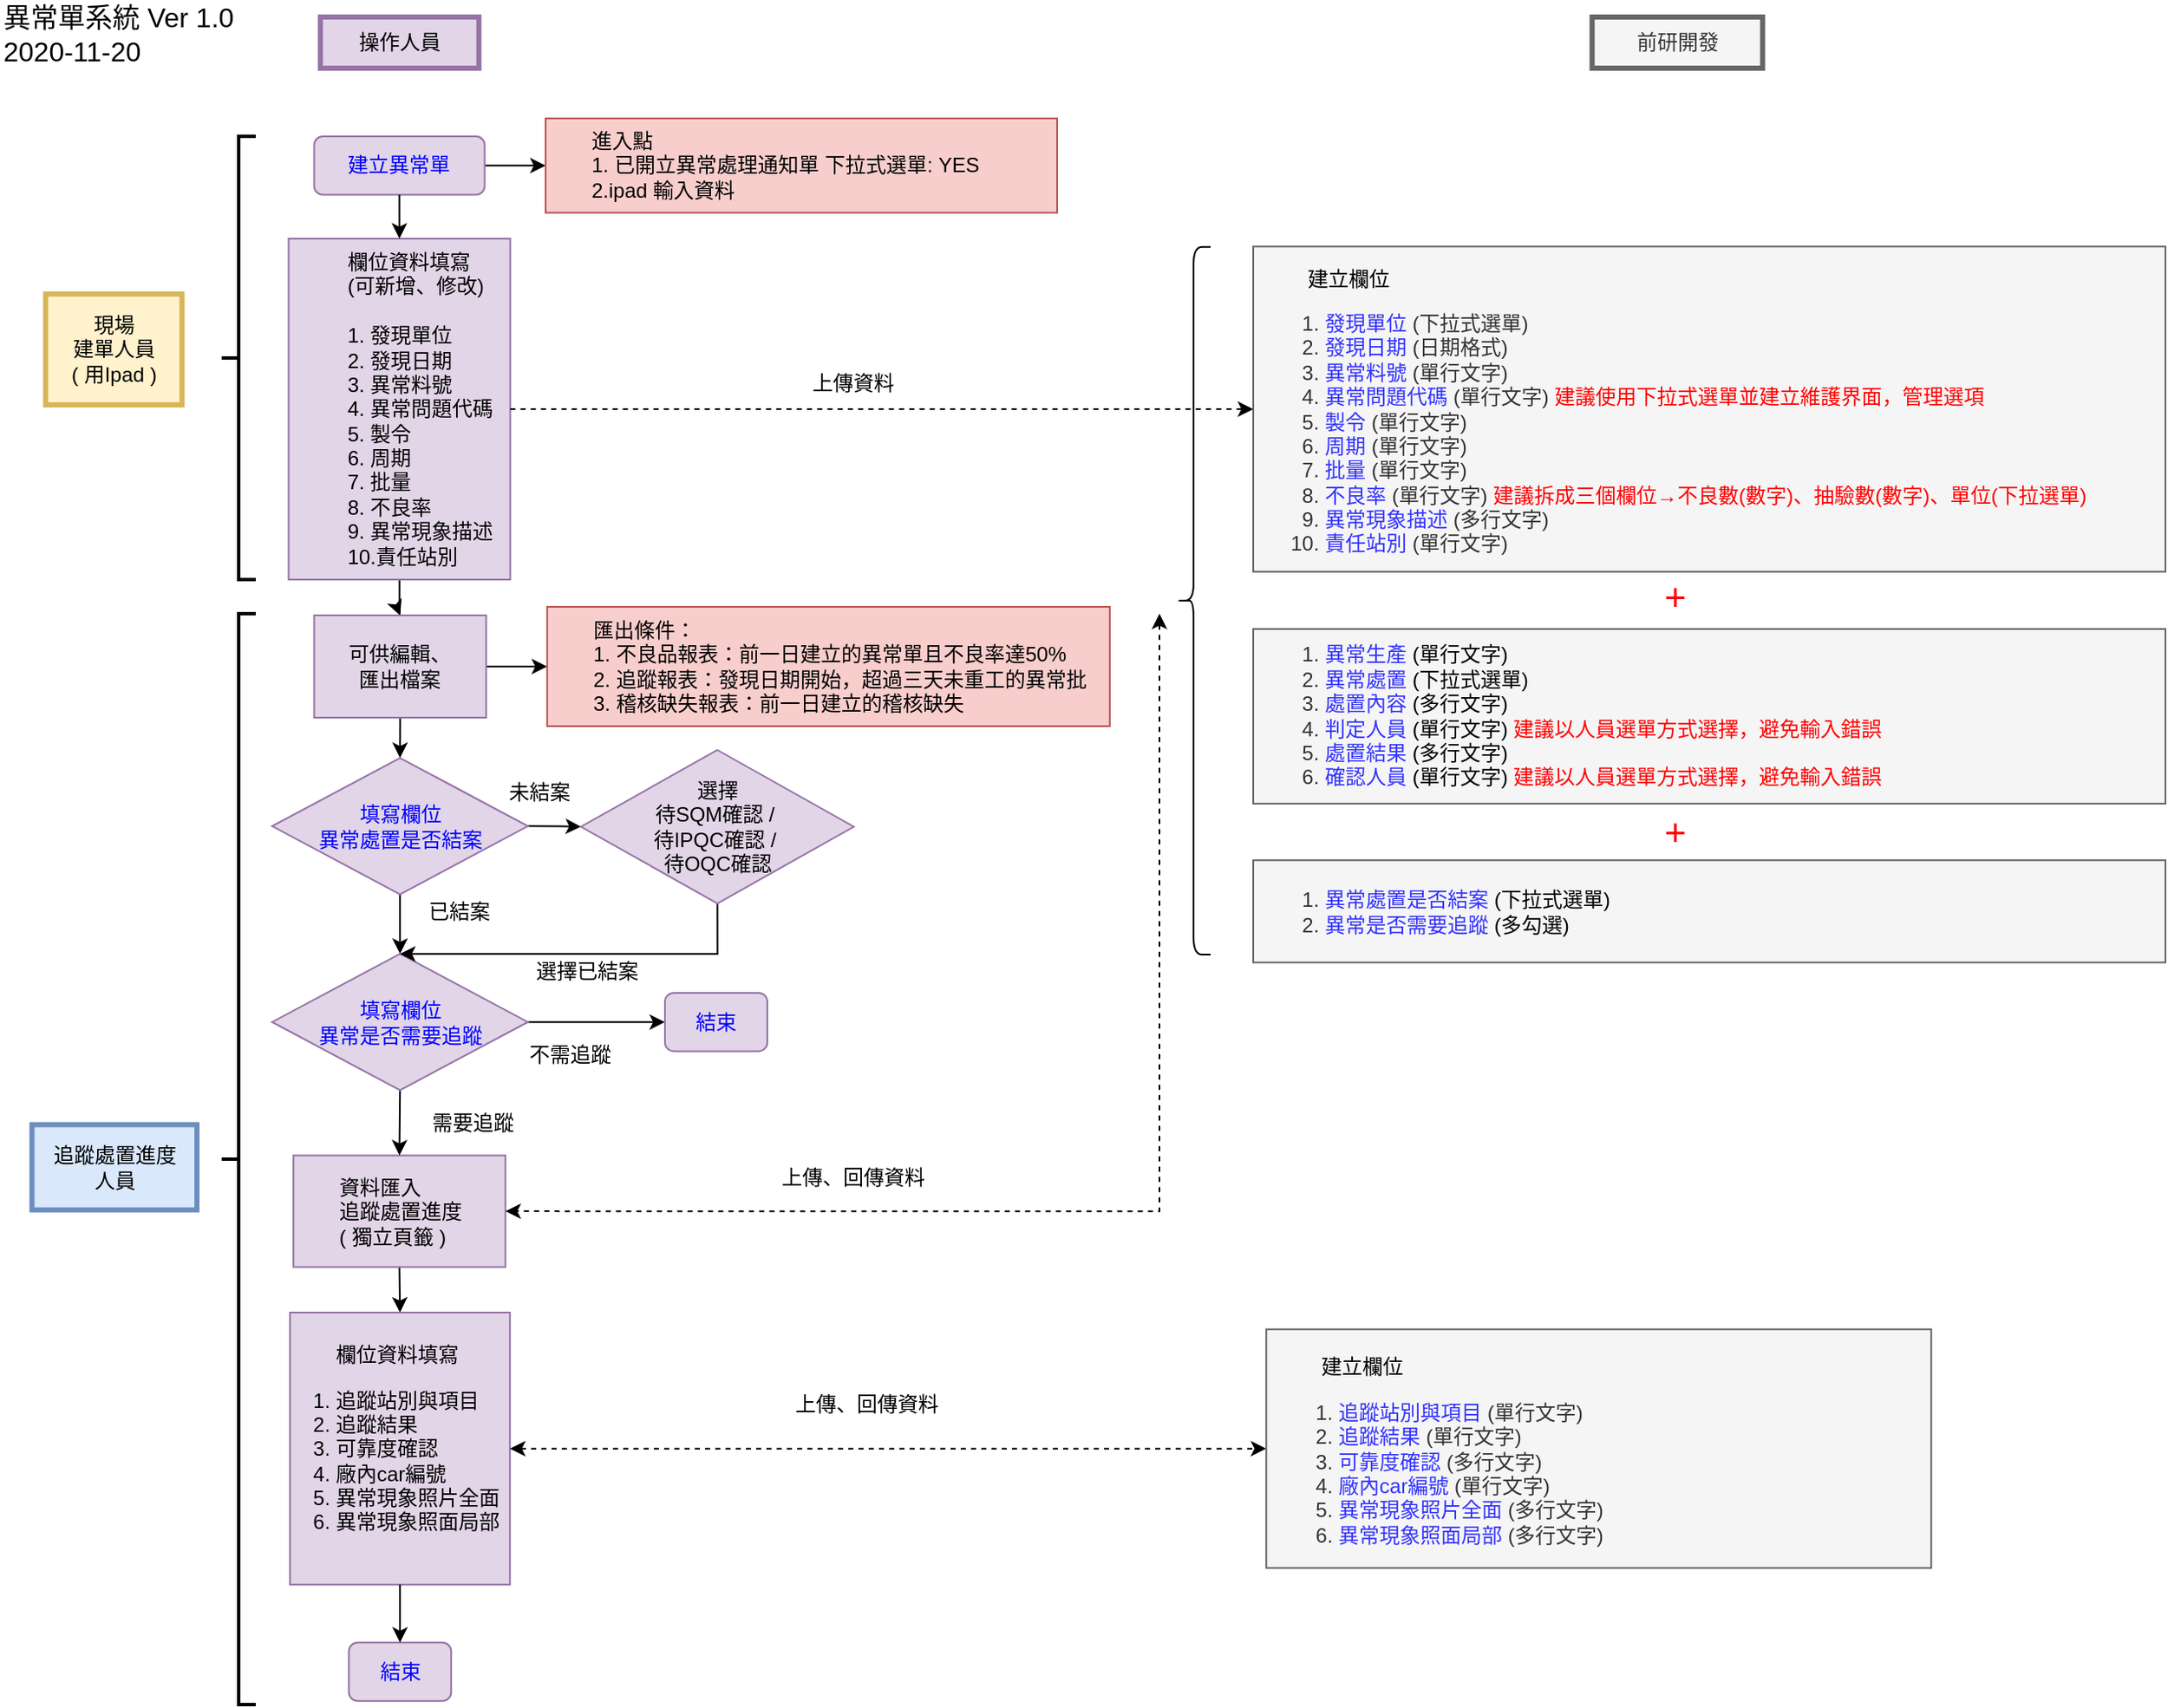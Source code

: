 <mxfile version="13.10.0" type="github"><diagram id="C5RBs43oDa-KdzZeNtuy" name="Page-1"><mxGraphModel dx="1414" dy="705" grid="1" gridSize="10" guides="1" tooltips="1" connect="1" arrows="1" fold="1" page="1" pageScale="1" pageWidth="827" pageHeight="1169" math="0" shadow="0"><root><mxCell id="WIyWlLk6GJQsqaUBKTNV-0"/><mxCell id="WIyWlLk6GJQsqaUBKTNV-1" parent="WIyWlLk6GJQsqaUBKTNV-0"/><mxCell id="Eh5jYCoMW4ihjGhhxJcw-121" value="前研開發" style="text;html=1;strokeColor=#666666;fillColor=#f5f5f5;align=center;verticalAlign=middle;whiteSpace=wrap;rounded=0;strokeWidth=3;fontColor=#333333;" parent="WIyWlLk6GJQsqaUBKTNV-1" vertex="1"><mxGeometry x="973.75" y="50.0" width="100" height="30" as="geometry"/></mxCell><mxCell id="Eh5jYCoMW4ihjGhhxJcw-122" value="&lt;span lang=&quot;EN-US&quot; style=&quot;font-size: 16px&quot;&gt;&lt;span class=&quot;926482506-07022020&quot; style=&quot;font-size: 16px&quot;&gt;異常單系統&amp;nbsp;&lt;/span&gt;&lt;/span&gt;Ver 1.0&lt;br style=&quot;font-size: 16px&quot;&gt;2020-11-20" style="text;html=1;align=left;verticalAlign=middle;resizable=0;points=[];autosize=1;fontSize=16;" parent="WIyWlLk6GJQsqaUBKTNV-1" vertex="1"><mxGeometry x="40" y="40" width="150" height="40" as="geometry"/></mxCell><mxCell id="Eh5jYCoMW4ihjGhhxJcw-124" value="操作人員" style="rounded=0;whiteSpace=wrap;html=1;align=center;labelBorderColor=none;fillColor=#e1d5e7;strokeColor=#9673a6;strokeWidth=3;" parent="WIyWlLk6GJQsqaUBKTNV-1" vertex="1"><mxGeometry x="227.88" y="50.0" width="93" height="30" as="geometry"/></mxCell><mxCell id="Eh5jYCoMW4ihjGhhxJcw-125" value="上傳資料" style="text;html=1;align=center;verticalAlign=middle;resizable=0;points=[];autosize=1;fontColor=#000000;" parent="WIyWlLk6GJQsqaUBKTNV-1" vertex="1"><mxGeometry x="510" y="255.44" width="60" height="20" as="geometry"/></mxCell><mxCell id="Eh5jYCoMW4ihjGhhxJcw-126" value="現場&lt;br&gt;建單人員&lt;br&gt;( 用Ipad )" style="text;html=1;strokeColor=#d6b656;fillColor=#fff2cc;align=center;verticalAlign=middle;whiteSpace=wrap;rounded=0;strokeWidth=3;" parent="WIyWlLk6GJQsqaUBKTNV-1" vertex="1"><mxGeometry x="66.75" y="212.5" width="80" height="65" as="geometry"/></mxCell><mxCell id="Eh5jYCoMW4ihjGhhxJcw-127" value="追蹤處置進度&lt;br&gt;人員" style="text;html=1;strokeColor=#6c8ebf;fillColor=#dae8fc;align=center;verticalAlign=middle;whiteSpace=wrap;rounded=0;strokeWidth=3;" parent="WIyWlLk6GJQsqaUBKTNV-1" vertex="1"><mxGeometry x="58.75" y="699.79" width="96.75" height="50" as="geometry"/></mxCell><mxCell id="cUPp4d9u8EF8deKhaHH2-52" style="edgeStyle=none;rounded=0;orthogonalLoop=1;jettySize=auto;html=1;exitX=1;exitY=0.5;exitDx=0;exitDy=0;startArrow=none;startFill=0;endArrow=classic;endFill=1;" parent="WIyWlLk6GJQsqaUBKTNV-1" source="Eh5jYCoMW4ihjGhhxJcw-129" target="cUPp4d9u8EF8deKhaHH2-51" edge="1"><mxGeometry relative="1" as="geometry"/></mxCell><mxCell id="Eh5jYCoMW4ihjGhhxJcw-129" value="&lt;font color=&quot;#0000ff&quot;&gt;建立異常單&lt;/font&gt;" style="rounded=1;whiteSpace=wrap;html=1;strokeColor=#9673a6;strokeWidth=1;align=center;fillColor=#e1d5e7;" parent="WIyWlLk6GJQsqaUBKTNV-1" vertex="1"><mxGeometry x="224.25" y="120" width="100" height="34.26" as="geometry"/></mxCell><mxCell id="Eh5jYCoMW4ihjGhhxJcw-132" value="上傳、回傳資料" style="text;html=1;align=center;verticalAlign=middle;resizable=0;points=[];autosize=1;fontColor=#000000;" parent="WIyWlLk6GJQsqaUBKTNV-1" vertex="1"><mxGeometry x="497.65" y="854" width="100" height="20" as="geometry"/></mxCell><mxCell id="Eh5jYCoMW4ihjGhhxJcw-148" value="&lt;div&gt;&lt;span style=&quot;color: rgb(0 , 0 , 0)&quot;&gt;&amp;nbsp; &amp;nbsp; &amp;nbsp; &amp;nbsp;&amp;nbsp;&lt;/span&gt;&lt;/div&gt;&lt;div&gt;&lt;span style=&quot;color: rgb(0 , 0 , 0)&quot;&gt;&amp;nbsp; &amp;nbsp; &amp;nbsp; &amp;nbsp; &amp;nbsp;建立欄位&lt;/span&gt;&lt;font color=&quot;#3333ff&quot;&gt;&lt;br&gt;&lt;/font&gt;&lt;/div&gt;&lt;ol&gt;&lt;li&gt;&lt;font color=&quot;#3333ff&quot;&gt;發現單位&lt;/font&gt;&lt;font color=&quot;#0000ff&quot;&gt; &lt;/font&gt;(下拉式選單)&lt;/li&gt;&lt;li&gt;&lt;font color=&quot;#3333ff&quot;&gt;發現日期&lt;/font&gt; (日期格式)&lt;/li&gt;&lt;li&gt;&lt;font color=&quot;#3333ff&quot;&gt;異常料號&lt;/font&gt; (單行文字)&lt;/li&gt;&lt;li&gt;&lt;font color=&quot;#3333ff&quot;&gt;異常問題代碼&lt;/font&gt; (單行文字) &lt;font color=&quot;#ff0000&quot;&gt;建議使用下拉式選單並建立維護界面，管理選項&lt;/font&gt;&lt;span lang=&quot;EN-US&quot;&gt;&lt;/span&gt;&lt;/li&gt;&lt;li&gt;&lt;font color=&quot;#3333ff&quot;&gt;製令&lt;/font&gt; (單行文字)&lt;/li&gt;&lt;li&gt;&lt;font color=&quot;#3333ff&quot;&gt;周期&lt;/font&gt; (單行文字)&lt;/li&gt;&lt;li&gt;&lt;font color=&quot;#3333ff&quot;&gt;批量&lt;/font&gt; (單行文字)&lt;/li&gt;&lt;li&gt;&lt;font color=&quot;#3333ff&quot;&gt;不良率&lt;/font&gt; (單行文字) &lt;font color=&quot;#ff0000&quot;&gt;建議拆成三個欄位→不良數&lt;span lang=&quot;EN-US&quot;&gt;(&lt;/span&gt;數字&lt;span lang=&quot;EN-US&quot;&gt;)&lt;/span&gt;、抽驗數&lt;span lang=&quot;EN-US&quot;&gt;(&lt;/span&gt;數字&lt;span lang=&quot;EN-US&quot;&gt;)&lt;/span&gt;、單位&lt;span lang=&quot;EN-US&quot;&gt;(&lt;/span&gt;下拉選單&lt;/font&gt;&lt;span lang=&quot;EN-US&quot;&gt;&lt;font color=&quot;#ff0000&quot;&gt;)&lt;/font&gt;&lt;/span&gt;&lt;/li&gt;&lt;li&gt;&lt;font color=&quot;#3333ff&quot;&gt;異常現象描述&lt;/font&gt; (多行文字)&lt;/li&gt;&lt;li&gt;&lt;font color=&quot;#3333ff&quot;&gt;責任站別&lt;/font&gt; (單行文字)&lt;/li&gt;&lt;/ol&gt;" style="rounded=0;whiteSpace=wrap;html=1;strokeColor=#666666;strokeWidth=1;fontSize=12;align=left;fillColor=#f5f5f5;fontColor=#333333;" parent="WIyWlLk6GJQsqaUBKTNV-1" vertex="1"><mxGeometry x="775" y="184.63" width="535" height="190.74" as="geometry"/></mxCell><mxCell id="Eh5jYCoMW4ihjGhhxJcw-153" style="edgeStyle=orthogonalEdgeStyle;rounded=0;orthogonalLoop=1;jettySize=auto;html=1;exitX=0.5;exitY=1;exitDx=0;exitDy=0;entryX=0.5;entryY=0;entryDx=0;entryDy=0;startArrow=none;startFill=0;endArrow=classic;endFill=1;fontSize=12;fontColor=#FF0000;" parent="WIyWlLk6GJQsqaUBKTNV-1" source="Eh5jYCoMW4ihjGhhxJcw-155" target="Eh5jYCoMW4ihjGhhxJcw-165" edge="1"><mxGeometry relative="1" as="geometry"><mxPoint x="274.38" y="881.32" as="targetPoint"/></mxGeometry></mxCell><mxCell id="Eh5jYCoMW4ihjGhhxJcw-155" value="&lt;blockquote style=&quot;margin: 0 0 0 40px ; border: none ; padding: 0px&quot;&gt;&lt;div&gt;&lt;span style=&quot;white-space: nowrap&quot;&gt;資料匯入&lt;br&gt;追蹤處置進度&lt;br&gt;( 獨立頁籤 )&lt;/span&gt;&lt;/div&gt;&lt;/blockquote&gt;" style="rounded=0;whiteSpace=wrap;html=1;align=left;labelBorderColor=none;fillColor=#e1d5e7;strokeColor=#9673a6;spacingLeft=-15;" parent="WIyWlLk6GJQsqaUBKTNV-1" vertex="1"><mxGeometry x="212.1" y="717.82" width="124.31" height="65.48" as="geometry"/></mxCell><mxCell id="cUPp4d9u8EF8deKhaHH2-12" value="" style="edgeStyle=orthogonalEdgeStyle;rounded=0;orthogonalLoop=1;jettySize=auto;html=1;entryX=0.5;entryY=0;entryDx=0;entryDy=0;" parent="WIyWlLk6GJQsqaUBKTNV-1" source="Eh5jYCoMW4ihjGhhxJcw-158" target="cUPp4d9u8EF8deKhaHH2-53" edge="1"><mxGeometry relative="1" as="geometry"><mxPoint x="274.7" y="402.54" as="targetPoint"/></mxGeometry></mxCell><mxCell id="Eh5jYCoMW4ihjGhhxJcw-158" value="&lt;blockquote style=&quot;margin: 0 0 0 40px ; border: none ; padding: 0px&quot;&gt;&lt;div style=&quot;text-align: left&quot;&gt;&lt;span&gt;欄位資料填寫&lt;/span&gt;&lt;/div&gt;&lt;div style=&quot;text-align: left&quot;&gt;&lt;span&gt;(可新增、修改)&lt;/span&gt;&lt;/div&gt;&lt;div style=&quot;text-align: left&quot;&gt;&lt;span&gt;&lt;br&gt;&lt;/span&gt;&lt;/div&gt;&lt;div style=&quot;text-align: left&quot;&gt;&lt;span&gt;1. 發現單位&lt;/span&gt;&lt;/div&gt;&lt;div style=&quot;text-align: left&quot;&gt;&lt;span&gt;2. 發現日期&lt;/span&gt;&lt;/div&gt;&lt;div style=&quot;text-align: left&quot;&gt;&lt;span&gt;3. 異常料號&lt;/span&gt;&lt;/div&gt;&lt;div style=&quot;text-align: left&quot;&gt;&lt;span&gt;4. 異常問題代碼&lt;/span&gt;&lt;/div&gt;&lt;div style=&quot;text-align: left&quot;&gt;&lt;span&gt;5. 製令&lt;/span&gt;&lt;/div&gt;&lt;div style=&quot;text-align: left&quot;&gt;&lt;span&gt;6. 周期&lt;/span&gt;&lt;/div&gt;&lt;div style=&quot;text-align: left&quot;&gt;&lt;span&gt;7. 批量&lt;/span&gt;&lt;/div&gt;&lt;div style=&quot;text-align: left&quot;&gt;&lt;span&gt;8. 不良率&lt;/span&gt;&lt;/div&gt;&lt;div style=&quot;text-align: left&quot;&gt;&lt;span&gt;9. 異常現象描述&lt;/span&gt;&lt;/div&gt;&lt;div style=&quot;text-align: left&quot;&gt;&lt;span&gt;10.責任站別&lt;/span&gt;&lt;/div&gt;&lt;/blockquote&gt;" style="rounded=0;whiteSpace=wrap;html=1;align=center;labelBorderColor=none;fillColor=#e1d5e7;strokeColor=#9673a6;spacingLeft=-15;" parent="WIyWlLk6GJQsqaUBKTNV-1" vertex="1"><mxGeometry x="209.26" y="180" width="130" height="200" as="geometry"/></mxCell><mxCell id="Eh5jYCoMW4ihjGhhxJcw-165" value="&lt;blockquote style=&quot;margin: 0 0 0 40px ; border: none ; padding: 0px&quot;&gt;&lt;div style=&quot;&quot;&gt;&lt;span style=&quot;white-space: nowrap&quot;&gt;欄位資料填寫&lt;/span&gt;&lt;/div&gt;&lt;/blockquote&gt;&lt;div style=&quot;&quot;&gt;&lt;ol&gt;&lt;li style=&quot;&quot;&gt;追蹤站別與項目&lt;/li&gt;&lt;li style=&quot;&quot;&gt;追蹤結果&lt;/li&gt;&lt;li style=&quot;&quot;&gt;可靠度確認&lt;/li&gt;&lt;li style=&quot;&quot;&gt;廠內car編號&lt;/li&gt;&lt;li style=&quot;&quot;&gt;異常現象照片全面&lt;/li&gt;&lt;li style=&quot;&quot;&gt;異常現象照面局部&lt;/li&gt;&lt;/ol&gt;&lt;/div&gt;" style="rounded=0;whiteSpace=wrap;html=1;align=left;labelBorderColor=none;fillColor=#e1d5e7;strokeColor=#9673a6;spacingLeft=-15;" parent="WIyWlLk6GJQsqaUBKTNV-1" vertex="1"><mxGeometry x="210.1" y="810" width="129" height="159.65" as="geometry"/></mxCell><mxCell id="Eh5jYCoMW4ihjGhhxJcw-221" style="edgeStyle=orthogonalEdgeStyle;rounded=0;orthogonalLoop=1;jettySize=auto;html=1;exitX=0.5;exitY=1;exitDx=0;exitDy=0;entryX=0.5;entryY=0;entryDx=0;entryDy=0;" parent="WIyWlLk6GJQsqaUBKTNV-1" source="Eh5jYCoMW4ihjGhhxJcw-129" target="Eh5jYCoMW4ihjGhhxJcw-158" edge="1"><mxGeometry relative="1" as="geometry"><mxPoint x="274.26" y="194.26" as="sourcePoint"/><mxPoint x="274.25" y="207" as="targetPoint"/></mxGeometry></mxCell><mxCell id="Eh5jYCoMW4ihjGhhxJcw-230" value="" style="strokeWidth=2;html=1;shape=mxgraph.flowchart.annotation_2;align=left;labelPosition=right;pointerEvents=1;" parent="WIyWlLk6GJQsqaUBKTNV-1" vertex="1"><mxGeometry x="170" y="120" width="20" height="260" as="geometry"/></mxCell><mxCell id="Eh5jYCoMW4ihjGhhxJcw-231" value="" style="strokeWidth=2;html=1;shape=mxgraph.flowchart.annotation_2;align=left;labelPosition=right;pointerEvents=1;" parent="WIyWlLk6GJQsqaUBKTNV-1" vertex="1"><mxGeometry x="170" y="400" width="20" height="640" as="geometry"/></mxCell><mxCell id="Eh5jYCoMW4ihjGhhxJcw-249" style="edgeStyle=orthogonalEdgeStyle;rounded=0;orthogonalLoop=1;jettySize=auto;html=1;exitX=0.5;exitY=1;exitDx=0;exitDy=0;entryX=0.5;entryY=0;entryDx=0;entryDy=0;" parent="WIyWlLk6GJQsqaUBKTNV-1" source="Eh5jYCoMW4ihjGhhxJcw-244" target="Eh5jYCoMW4ihjGhhxJcw-248" edge="1"><mxGeometry relative="1" as="geometry"><mxPoint x="274.6" y="589.58" as="targetPoint"/></mxGeometry></mxCell><mxCell id="Eh5jYCoMW4ihjGhhxJcw-254" style="edgeStyle=orthogonalEdgeStyle;rounded=0;orthogonalLoop=1;jettySize=auto;html=1;exitX=1;exitY=0.5;exitDx=0;exitDy=0;" parent="WIyWlLk6GJQsqaUBKTNV-1" source="Eh5jYCoMW4ihjGhhxJcw-244" target="cUPp4d9u8EF8deKhaHH2-3" edge="1"><mxGeometry relative="1" as="geometry"><mxPoint x="380.75" y="524.655" as="targetPoint"/></mxGeometry></mxCell><mxCell id="Eh5jYCoMW4ihjGhhxJcw-244" value="&lt;span style=&quot;color: rgb(0 , 0 , 255)&quot;&gt;填寫欄位&lt;br&gt;異常處置是否結案&lt;/span&gt;" style="rhombus;whiteSpace=wrap;html=1;fillColor=#e1d5e7;strokeColor=#9673a6;" parent="WIyWlLk6GJQsqaUBKTNV-1" vertex="1"><mxGeometry x="199.6" y="484.65" width="150" height="80" as="geometry"/></mxCell><mxCell id="Eh5jYCoMW4ihjGhhxJcw-247" value="已結案" style="text;html=1;align=center;verticalAlign=middle;resizable=0;points=[];autosize=1;fontColor=#000000;" parent="WIyWlLk6GJQsqaUBKTNV-1" vertex="1"><mxGeometry x="284" y="564.65" width="50" height="20" as="geometry"/></mxCell><mxCell id="Eh5jYCoMW4ihjGhhxJcw-250" style="edgeStyle=orthogonalEdgeStyle;rounded=0;orthogonalLoop=1;jettySize=auto;html=1;exitX=0.5;exitY=1;exitDx=0;exitDy=0;entryX=0.5;entryY=0;entryDx=0;entryDy=0;" parent="WIyWlLk6GJQsqaUBKTNV-1" source="Eh5jYCoMW4ihjGhhxJcw-248" target="Eh5jYCoMW4ihjGhhxJcw-155" edge="1"><mxGeometry relative="1" as="geometry"/></mxCell><mxCell id="cUPp4d9u8EF8deKhaHH2-8" style="edgeStyle=orthogonalEdgeStyle;rounded=0;orthogonalLoop=1;jettySize=auto;html=1;exitX=1;exitY=0.5;exitDx=0;exitDy=0;entryX=0;entryY=0.5;entryDx=0;entryDy=0;" parent="WIyWlLk6GJQsqaUBKTNV-1" source="Eh5jYCoMW4ihjGhhxJcw-248" target="cUPp4d9u8EF8deKhaHH2-7" edge="1"><mxGeometry relative="1" as="geometry"/></mxCell><mxCell id="Eh5jYCoMW4ihjGhhxJcw-248" value="&lt;span style=&quot;color: rgb(0 , 0 , 255)&quot;&gt;填寫欄位&lt;br&gt;異常是否需要追蹤&lt;/span&gt;" style="rhombus;whiteSpace=wrap;html=1;fillColor=#e1d5e7;strokeColor=#9673a6;" parent="WIyWlLk6GJQsqaUBKTNV-1" vertex="1"><mxGeometry x="199.6" y="599.58" width="150" height="80" as="geometry"/></mxCell><mxCell id="Eh5jYCoMW4ihjGhhxJcw-251" value="需要追蹤" style="text;html=1;align=center;verticalAlign=middle;resizable=0;points=[];autosize=1;fontColor=#000000;" parent="WIyWlLk6GJQsqaUBKTNV-1" vertex="1"><mxGeometry x="286.75" y="688.66" width="60" height="20" as="geometry"/></mxCell><mxCell id="cUPp4d9u8EF8deKhaHH2-0" value="未結案" style="text;html=1;align=center;verticalAlign=middle;resizable=0;points=[];autosize=1;fontColor=#000000;" parent="WIyWlLk6GJQsqaUBKTNV-1" vertex="1"><mxGeometry x="330.75" y="494.96" width="50" height="20" as="geometry"/></mxCell><mxCell id="cUPp4d9u8EF8deKhaHH2-1" value="選擇已結案" style="text;html=1;align=center;verticalAlign=middle;resizable=0;points=[];autosize=1;fontColor=#000000;" parent="WIyWlLk6GJQsqaUBKTNV-1" vertex="1"><mxGeometry x="344" y="599.58" width="80" height="20" as="geometry"/></mxCell><mxCell id="cUPp4d9u8EF8deKhaHH2-6" style="edgeStyle=orthogonalEdgeStyle;rounded=0;orthogonalLoop=1;jettySize=auto;html=1;exitX=0.5;exitY=1;exitDx=0;exitDy=0;entryX=0.5;entryY=0;entryDx=0;entryDy=0;" parent="WIyWlLk6GJQsqaUBKTNV-1" source="cUPp4d9u8EF8deKhaHH2-3" target="Eh5jYCoMW4ihjGhhxJcw-248" edge="1"><mxGeometry relative="1" as="geometry"><mxPoint x="274.6" y="589.58" as="targetPoint"/><Array as="points"><mxPoint x="461" y="600"/></Array></mxGeometry></mxCell><mxCell id="cUPp4d9u8EF8deKhaHH2-3" value="&lt;span&gt;選擇&lt;/span&gt;&lt;br&gt;&lt;span&gt;待SQM確認 /&amp;nbsp;&lt;/span&gt;&lt;br&gt;&lt;span&gt;待IPQC確認 /&amp;nbsp;&lt;/span&gt;&lt;br&gt;&lt;span&gt;待OQC確認&lt;/span&gt;" style="rhombus;whiteSpace=wrap;html=1;fillColor=#e1d5e7;strokeColor=#9673a6;" parent="WIyWlLk6GJQsqaUBKTNV-1" vertex="1"><mxGeometry x="380.75" y="480" width="160" height="90" as="geometry"/></mxCell><mxCell id="cUPp4d9u8EF8deKhaHH2-7" value="&lt;font color=&quot;#0000ff&quot;&gt;結束&lt;/font&gt;" style="rounded=1;whiteSpace=wrap;html=1;strokeColor=#9673a6;strokeWidth=1;align=center;fillColor=#e1d5e7;" parent="WIyWlLk6GJQsqaUBKTNV-1" vertex="1"><mxGeometry x="430" y="622.45" width="60" height="34.26" as="geometry"/></mxCell><mxCell id="cUPp4d9u8EF8deKhaHH2-9" value="不需追蹤" style="text;html=1;align=center;verticalAlign=middle;resizable=0;points=[];autosize=1;fontColor=#000000;" parent="WIyWlLk6GJQsqaUBKTNV-1" vertex="1"><mxGeometry x="343.75" y="648.58" width="60" height="20" as="geometry"/></mxCell><mxCell id="cUPp4d9u8EF8deKhaHH2-20" style="edgeStyle=orthogonalEdgeStyle;rounded=0;orthogonalLoop=1;jettySize=auto;html=1;exitX=1;exitY=0.5;exitDx=0;exitDy=0;entryX=0;entryY=0.5;entryDx=0;entryDy=0;" parent="WIyWlLk6GJQsqaUBKTNV-1" source="cUPp4d9u8EF8deKhaHH2-53" target="cUPp4d9u8EF8deKhaHH2-21" edge="1"><mxGeometry relative="1" as="geometry"><mxPoint x="336.76" y="425.005" as="sourcePoint"/><mxPoint x="363.79" y="439.49" as="targetPoint"/></mxGeometry></mxCell><mxCell id="cUPp4d9u8EF8deKhaHH2-42" style="rounded=0;orthogonalLoop=1;jettySize=auto;html=1;exitX=0.5;exitY=1;exitDx=0;exitDy=0;entryX=0.5;entryY=0;entryDx=0;entryDy=0;" parent="WIyWlLk6GJQsqaUBKTNV-1" source="cUPp4d9u8EF8deKhaHH2-53" target="Eh5jYCoMW4ihjGhhxJcw-244" edge="1"><mxGeometry relative="1" as="geometry"><mxPoint x="274.605" y="447.47" as="sourcePoint"/></mxGeometry></mxCell><mxCell id="cUPp4d9u8EF8deKhaHH2-21" value="&lt;blockquote style=&quot;margin: 0 0 0 40px ; border: none ; padding: 0px&quot;&gt;&lt;div&gt;匯出條件：&lt;/div&gt;&lt;div&gt;&lt;span lang=&quot;EN-US&quot; style=&quot;text-indent: 24pt ; font-family: , sans-serif&quot;&gt;1.&amp;nbsp;&lt;/span&gt;&lt;span style=&quot;text-indent: 24pt ; font-family: , sans-serif&quot;&gt;不良品報表：前一日建立的異常單且不良率達&lt;span lang=&quot;EN-US&quot;&gt;50%&lt;/span&gt;&lt;/span&gt;&lt;/div&gt;&lt;div&gt;&lt;span lang=&quot;EN-US&quot; style=&quot;text-indent: 24pt ; font-family: , sans-serif&quot;&gt;2.&amp;nbsp;&lt;/span&gt;&lt;span style=&quot;text-indent: 24pt ; font-family: , sans-serif&quot;&gt;追蹤報表：發現日期開始，超過三天未重工的異常批&lt;/span&gt;&lt;/div&gt;&lt;div&gt;&lt;span lang=&quot;EN-US&quot; style=&quot;text-indent: 24pt ; font-family: , sans-serif&quot;&gt;3.&amp;nbsp;&lt;/span&gt;&lt;span style=&quot;text-indent: 24pt ; font-family: , sans-serif&quot;&gt;稽核缺失報表：前一日建立的稽核缺失&lt;/span&gt;&lt;/div&gt;&lt;/blockquote&gt;" style="rounded=0;whiteSpace=wrap;html=1;align=left;labelBorderColor=none;fillColor=#f8cecc;strokeColor=#b85450;spacingLeft=-15;" parent="WIyWlLk6GJQsqaUBKTNV-1" vertex="1"><mxGeometry x="360.9" y="396" width="330" height="70" as="geometry"/></mxCell><mxCell id="cUPp4d9u8EF8deKhaHH2-22" value="&lt;font color=&quot;#0000ff&quot;&gt;結束&lt;/font&gt;" style="rounded=1;whiteSpace=wrap;html=1;strokeColor=#9673a6;strokeWidth=1;align=center;fillColor=#e1d5e7;" parent="WIyWlLk6GJQsqaUBKTNV-1" vertex="1"><mxGeometry x="244.61" y="1003.63" width="60" height="34.26" as="geometry"/></mxCell><mxCell id="cUPp4d9u8EF8deKhaHH2-23" style="edgeStyle=orthogonalEdgeStyle;rounded=0;orthogonalLoop=1;jettySize=auto;html=1;exitX=0.5;exitY=1;exitDx=0;exitDy=0;entryX=0.5;entryY=0;entryDx=0;entryDy=0;startArrow=none;startFill=0;endArrow=classic;endFill=1;fontSize=21;" parent="WIyWlLk6GJQsqaUBKTNV-1" source="Eh5jYCoMW4ihjGhhxJcw-165" target="cUPp4d9u8EF8deKhaHH2-22" edge="1"><mxGeometry relative="1" as="geometry"><mxPoint x="274.38" y="1191.19" as="targetPoint"/><mxPoint x="274.6" y="969.65" as="sourcePoint"/></mxGeometry></mxCell><mxCell id="cUPp4d9u8EF8deKhaHH2-25" style="edgeStyle=orthogonalEdgeStyle;rounded=0;orthogonalLoop=1;jettySize=auto;html=1;exitX=1;exitY=0.5;exitDx=0;exitDy=0;dashed=1;startArrow=none;startFill=0;endArrow=classic;endFill=1;fontSize=12;fontColor=#FF0000;entryX=0;entryY=0.5;entryDx=0;entryDy=0;" parent="WIyWlLk6GJQsqaUBKTNV-1" source="Eh5jYCoMW4ihjGhhxJcw-158" target="Eh5jYCoMW4ihjGhhxJcw-148" edge="1"><mxGeometry relative="1" as="geometry"><mxPoint x="587.5" y="280" as="targetPoint"/><mxPoint x="339.26" y="280" as="sourcePoint"/><Array as="points"><mxPoint x="400" y="280"/><mxPoint x="400" y="280"/></Array></mxGeometry></mxCell><mxCell id="cUPp4d9u8EF8deKhaHH2-28" value="&lt;ol&gt;&lt;li&gt;&lt;font color=&quot;#3333ff&quot;&gt;異常生產 &lt;/font&gt;&lt;font color=&quot;#000000&quot;&gt;(單行文字)&lt;/font&gt;&lt;/li&gt;&lt;li&gt;&lt;font color=&quot;#3333ff&quot;&gt;異常處置 &lt;/font&gt;&lt;font color=&quot;#000000&quot;&gt;(下拉式選單)&lt;/font&gt;&lt;/li&gt;&lt;li&gt;&lt;font color=&quot;#3333ff&quot;&gt;處置內容 &lt;/font&gt;&lt;font color=&quot;#000000&quot;&gt;(多行文字)&lt;/font&gt;&lt;/li&gt;&lt;li&gt;&lt;font color=&quot;#3333ff&quot;&gt;判定人員 &lt;/font&gt;&lt;font color=&quot;#000000&quot;&gt;(單行文字)&amp;nbsp;&lt;/font&gt;&lt;font color=&quot;#ff0000&quot;&gt;建議以人員選單方式選擇，避免輸入錯誤&lt;/font&gt;&lt;/li&gt;&lt;li&gt;&lt;font color=&quot;#3333ff&quot;&gt;處置結果 &lt;/font&gt;&lt;font color=&quot;#000000&quot;&gt;(多行文字)&lt;/font&gt;&lt;/li&gt;&lt;li&gt;&lt;font color=&quot;#3333ff&quot;&gt;確認人員 &lt;/font&gt;&lt;font color=&quot;#000000&quot;&gt;(單行文字)&amp;nbsp;&lt;/font&gt;&lt;font color=&quot;#ff0000&quot;&gt;建議以人員選單方式選擇，避免輸入錯誤&lt;/font&gt;&lt;/li&gt;&lt;/ol&gt;" style="rounded=0;whiteSpace=wrap;html=1;strokeColor=#666666;strokeWidth=1;fontSize=12;align=left;fillColor=#f5f5f5;fontColor=#333333;" parent="WIyWlLk6GJQsqaUBKTNV-1" vertex="1"><mxGeometry x="775" y="409" width="535" height="102.46" as="geometry"/></mxCell><mxCell id="cUPp4d9u8EF8deKhaHH2-29" value="&lt;font style=&quot;font-size: 22px&quot;&gt;+&lt;/font&gt;" style="text;html=1;align=center;verticalAlign=middle;resizable=0;points=[];autosize=1;fontSize=12;fontColor=#FF0000;" parent="WIyWlLk6GJQsqaUBKTNV-1" vertex="1"><mxGeometry x="1007" y="381.0" width="30" height="20" as="geometry"/></mxCell><mxCell id="cUPp4d9u8EF8deKhaHH2-33" style="edgeStyle=orthogonalEdgeStyle;rounded=0;orthogonalLoop=1;jettySize=auto;html=1;dashed=1;startArrow=classic;startFill=1;endArrow=classic;endFill=1;fontSize=12;fontColor=#FF0000;entryX=0;entryY=0.5;entryDx=0;entryDy=0;" parent="WIyWlLk6GJQsqaUBKTNV-1" source="Eh5jYCoMW4ihjGhhxJcw-165" target="cUPp4d9u8EF8deKhaHH2-36" edge="1"><mxGeometry relative="1" as="geometry"><mxPoint x="577.65" y="890" as="targetPoint"/><mxPoint x="346.75" y="880" as="sourcePoint"/><Array as="points"/></mxGeometry></mxCell><mxCell id="cUPp4d9u8EF8deKhaHH2-34" style="edgeStyle=orthogonalEdgeStyle;rounded=0;orthogonalLoop=1;jettySize=auto;html=1;exitX=0.5;exitY=1;exitDx=0;exitDy=0;" parent="WIyWlLk6GJQsqaUBKTNV-1" edge="1"><mxGeometry relative="1" as="geometry"><mxPoint x="680.15" y="905" as="sourcePoint"/><mxPoint x="680.15" y="905" as="targetPoint"/></mxGeometry></mxCell><mxCell id="cUPp4d9u8EF8deKhaHH2-36" value="&lt;div&gt;&lt;font color=&quot;#3333ff&quot;&gt;&lt;br&gt;&lt;/font&gt;&lt;/div&gt;&lt;div&gt;&lt;font color=&quot;#3333ff&quot;&gt;&amp;nbsp; &amp;nbsp; &amp;nbsp;&amp;nbsp;&lt;/font&gt;&lt;span style=&quot;color: rgb(0 , 0 , 0)&quot;&gt;&amp;nbsp; &amp;nbsp;建立欄位&lt;/span&gt;&lt;/div&gt;&lt;ol&gt;&lt;li&gt;&lt;font color=&quot;#3333ff&quot;&gt;追蹤站別與項目&lt;/font&gt;&lt;font color=&quot;#0000ff&quot;&gt;&amp;nbsp;&lt;/font&gt;(單行文字)&lt;/li&gt;&lt;li&gt;&lt;font color=&quot;#3333ff&quot;&gt;追蹤結果&lt;/font&gt; (單行文字)&lt;/li&gt;&lt;li&gt;&lt;font color=&quot;#3333ff&quot;&gt;可靠度確認&lt;/font&gt; (多行文字)&lt;/li&gt;&lt;li&gt;&lt;font color=&quot;#3333ff&quot;&gt;廠內car編號&lt;/font&gt; (單行文字)&lt;/li&gt;&lt;li&gt;&lt;font color=&quot;#3333ff&quot;&gt;異常現象照片全面&lt;/font&gt; (多行文字)&lt;/li&gt;&lt;li&gt;&lt;font color=&quot;#3333ff&quot;&gt;異常現象照面局部&lt;/font&gt; (多行文字)&lt;/li&gt;&lt;/ol&gt;" style="rounded=0;whiteSpace=wrap;html=1;strokeColor=#666666;strokeWidth=1;fontSize=12;align=left;fillColor=#f5f5f5;fontColor=#333333;" parent="WIyWlLk6GJQsqaUBKTNV-1" vertex="1"><mxGeometry x="782.65" y="819.83" width="390" height="140" as="geometry"/></mxCell><mxCell id="cUPp4d9u8EF8deKhaHH2-38" value="" style="shape=curlyBracket;whiteSpace=wrap;html=1;rounded=1;fontSize=12;fontColor=#FF0000;align=center;size=0.5;rotation=0;" parent="WIyWlLk6GJQsqaUBKTNV-1" vertex="1"><mxGeometry x="730" y="184.83" width="20" height="415.17" as="geometry"/></mxCell><mxCell id="cUPp4d9u8EF8deKhaHH2-43" style="edgeStyle=orthogonalEdgeStyle;rounded=0;orthogonalLoop=1;jettySize=auto;html=1;dashed=1;startArrow=classic;startFill=1;endArrow=classic;endFill=1;fontSize=12;fontColor=#FF0000;entryX=1;entryY=0.5;entryDx=0;entryDy=0;" parent="WIyWlLk6GJQsqaUBKTNV-1" target="Eh5jYCoMW4ihjGhhxJcw-155" edge="1"><mxGeometry relative="1" as="geometry"><mxPoint x="1020" y="740" as="targetPoint"/><mxPoint x="720" y="400" as="sourcePoint"/><Array as="points"><mxPoint x="720" y="751"/></Array></mxGeometry></mxCell><mxCell id="cUPp4d9u8EF8deKhaHH2-45" value="&lt;ol&gt;&lt;li&gt;&lt;font color=&quot;#3333ff&quot;&gt;異常處置是否結案&amp;nbsp;&lt;/font&gt;&lt;font color=&quot;#000000&quot;&gt;(下拉式選單)&lt;/font&gt;&lt;/li&gt;&lt;li&gt;&lt;font color=&quot;#3333ff&quot;&gt;異常是否需要追蹤 &lt;/font&gt;&lt;font color=&quot;#000000&quot;&gt;(多勾選)&lt;/font&gt;&lt;/li&gt;&lt;/ol&gt;" style="rounded=0;whiteSpace=wrap;html=1;strokeColor=#666666;strokeWidth=1;fontSize=12;align=left;fillColor=#f5f5f5;fontColor=#333333;" parent="WIyWlLk6GJQsqaUBKTNV-1" vertex="1"><mxGeometry x="775" y="544.65" width="535" height="60" as="geometry"/></mxCell><mxCell id="cUPp4d9u8EF8deKhaHH2-47" value="&lt;font style=&quot;font-size: 22px&quot;&gt;+&lt;/font&gt;" style="text;html=1;align=center;verticalAlign=middle;resizable=0;points=[];autosize=1;fontSize=12;fontColor=#FF0000;" parent="WIyWlLk6GJQsqaUBKTNV-1" vertex="1"><mxGeometry x="1007" y="518.65" width="30" height="20" as="geometry"/></mxCell><mxCell id="cUPp4d9u8EF8deKhaHH2-49" value="上傳、回傳資料" style="text;html=1;align=center;verticalAlign=middle;resizable=0;points=[];autosize=1;fontColor=#000000;" parent="WIyWlLk6GJQsqaUBKTNV-1" vertex="1"><mxGeometry x="490" y="720.82" width="100" height="20" as="geometry"/></mxCell><mxCell id="cUPp4d9u8EF8deKhaHH2-51" value="&lt;blockquote style=&quot;margin: 0 0 0 40px ; border: none ; padding: 0px&quot;&gt;&lt;span&gt;進入點&lt;/span&gt;&lt;br&gt;&lt;span&gt;1. 已開立異常處理通知單&amp;nbsp;&lt;/span&gt;&lt;span&gt;下拉式選單: YES&lt;/span&gt;&lt;br&gt;&lt;span&gt;2.ipad 輸入資料&lt;/span&gt;&lt;br&gt;&lt;/blockquote&gt;" style="rounded=0;whiteSpace=wrap;html=1;align=left;labelBorderColor=none;fillColor=#f8cecc;strokeColor=#b85450;spacingLeft=-15;" parent="WIyWlLk6GJQsqaUBKTNV-1" vertex="1"><mxGeometry x="360" y="109.46" width="300" height="55.34" as="geometry"/></mxCell><mxCell id="cUPp4d9u8EF8deKhaHH2-53" value="可供編輯、&lt;br&gt;匯出檔案" style="rounded=0;whiteSpace=wrap;html=1;align=center;fillColor=#e1d5e7;strokeColor=#9673a6;" parent="WIyWlLk6GJQsqaUBKTNV-1" vertex="1"><mxGeometry x="224.25" y="401" width="100.9" height="60" as="geometry"/></mxCell></root></mxGraphModel></diagram></mxfile>